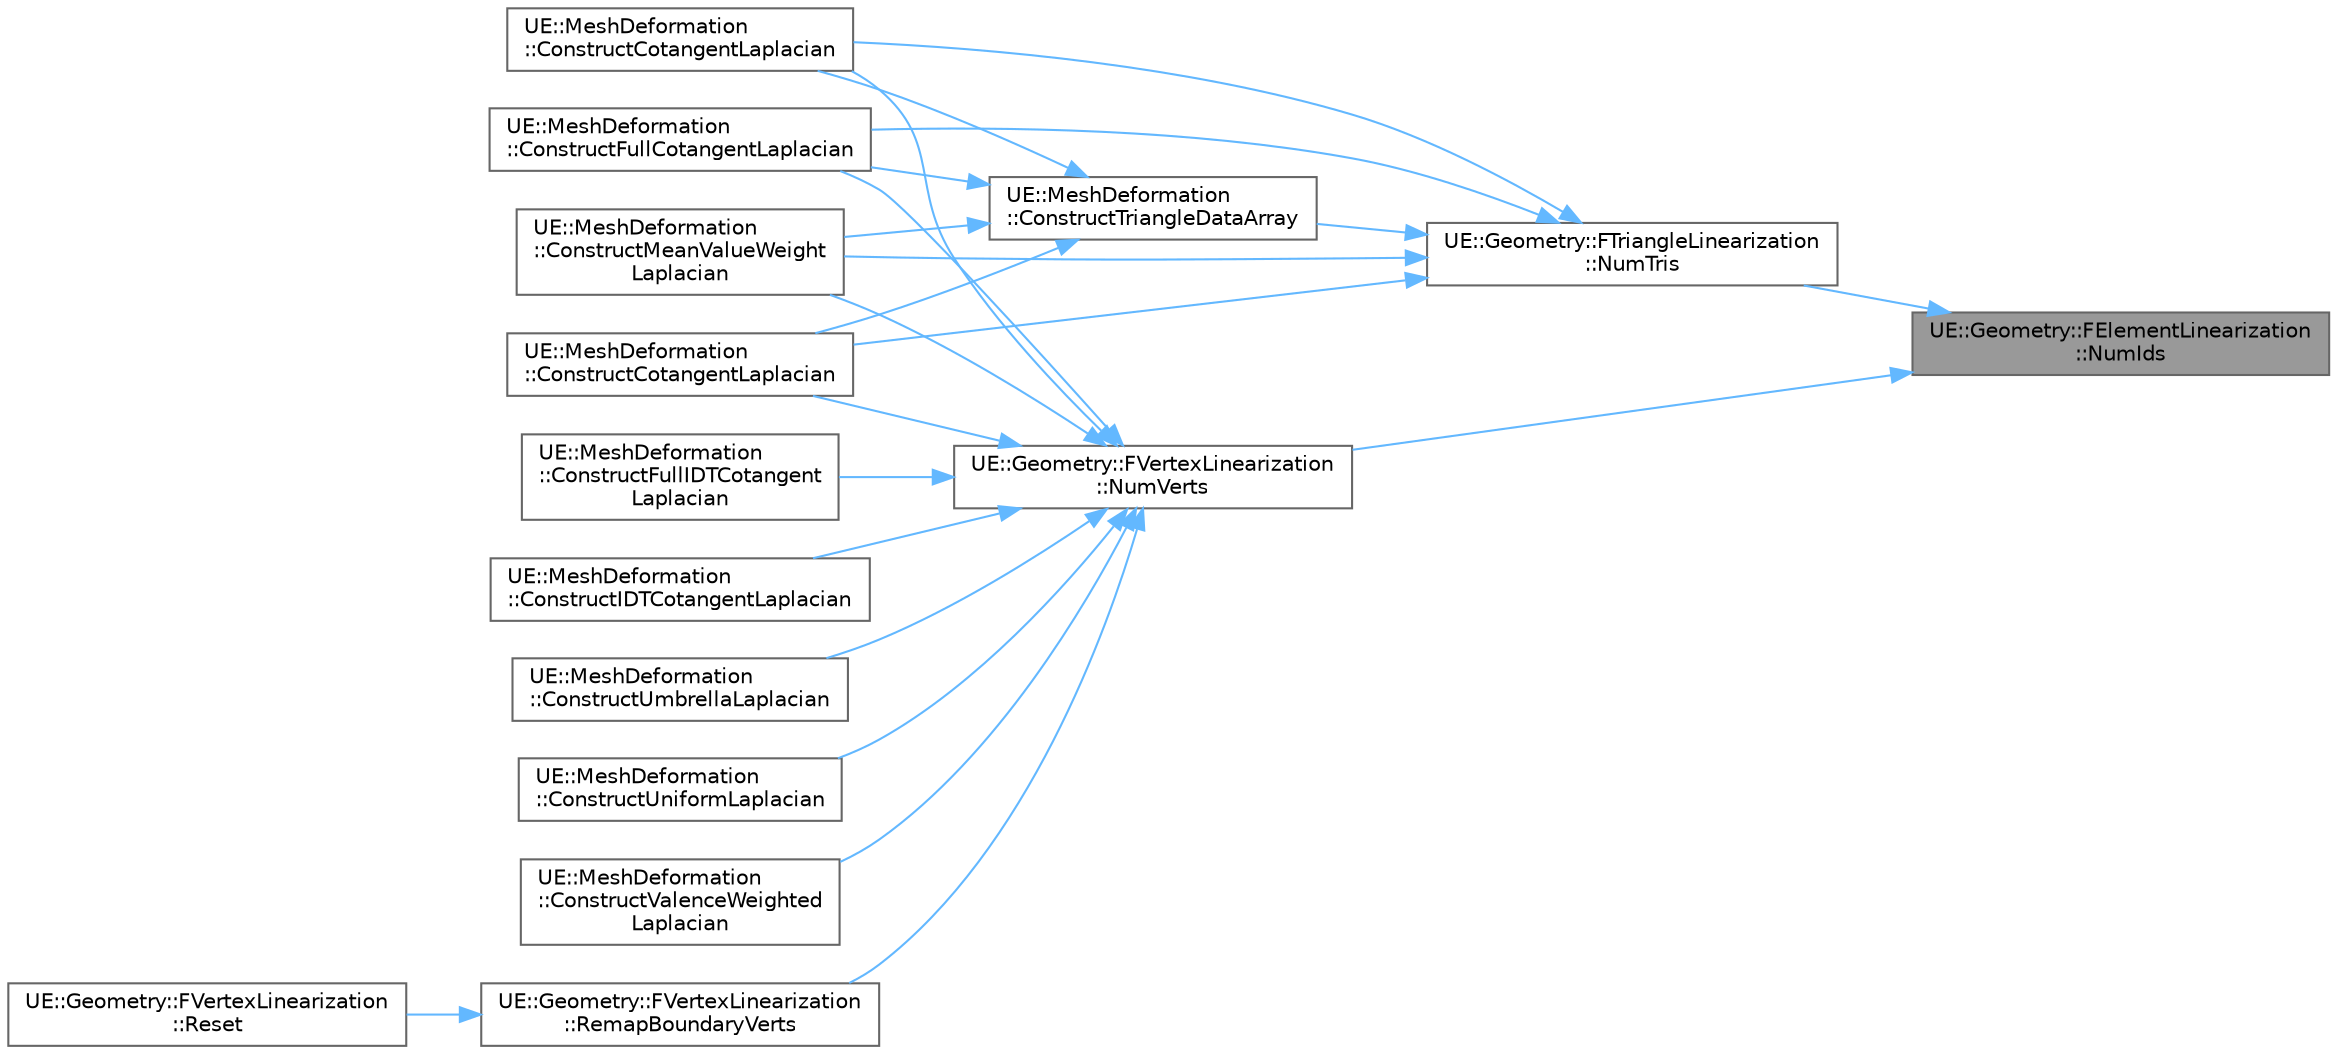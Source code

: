 digraph "UE::Geometry::FElementLinearization::NumIds"
{
 // INTERACTIVE_SVG=YES
 // LATEX_PDF_SIZE
  bgcolor="transparent";
  edge [fontname=Helvetica,fontsize=10,labelfontname=Helvetica,labelfontsize=10];
  node [fontname=Helvetica,fontsize=10,shape=box,height=0.2,width=0.4];
  rankdir="RL";
  Node1 [id="Node000001",label="UE::Geometry::FElementLinearization\l::NumIds",height=0.2,width=0.4,color="gray40", fillcolor="grey60", style="filled", fontcolor="black",tooltip=" "];
  Node1 -> Node2 [id="edge1_Node000001_Node000002",dir="back",color="steelblue1",style="solid",tooltip=" "];
  Node2 [id="Node000002",label="UE::Geometry::FTriangleLinearization\l::NumTris",height=0.2,width=0.4,color="grey40", fillcolor="white", style="filled",URL="$db/dc2/classUE_1_1Geometry_1_1FTriangleLinearization.html#a7f201362ae36ce0d23be67fdc9fcbc53",tooltip=" "];
  Node2 -> Node3 [id="edge2_Node000002_Node000003",dir="back",color="steelblue1",style="solid",tooltip=" "];
  Node3 [id="Node000003",label="UE::MeshDeformation\l::ConstructCotangentLaplacian",height=0.2,width=0.4,color="grey40", fillcolor="white", style="filled",URL="$da/df1/namespaceUE_1_1MeshDeformation.html#abb5ba9e1b374edf6d77271067c602718",tooltip="Construct a sparse matrix representation using a cotangent-weighted Laplacian."];
  Node2 -> Node4 [id="edge3_Node000002_Node000004",dir="back",color="steelblue1",style="solid",tooltip=" "];
  Node4 [id="Node000004",label="UE::MeshDeformation\l::ConstructCotangentLaplacian",height=0.2,width=0.4,color="grey40", fillcolor="white", style="filled",URL="$da/df1/namespaceUE_1_1MeshDeformation.html#aaf997123f9e9bc9c6853c6ba0330b986",tooltip="Construct a sparse matrix representation using a pre-multiplied cotangent-weighted Laplacian."];
  Node2 -> Node5 [id="edge4_Node000002_Node000005",dir="back",color="steelblue1",style="solid",tooltip=" "];
  Node5 [id="Node000005",label="UE::MeshDeformation\l::ConstructFullCotangentLaplacian",height=0.2,width=0.4,color="grey40", fillcolor="white", style="filled",URL="$da/df1/namespaceUE_1_1MeshDeformation.html#ae792924418f806431fc29afa28c3716f",tooltip="Construct sparse Cotangent Laplacian matrix."];
  Node2 -> Node6 [id="edge5_Node000002_Node000006",dir="back",color="steelblue1",style="solid",tooltip=" "];
  Node6 [id="Node000006",label="UE::MeshDeformation\l::ConstructMeanValueWeight\lLaplacian",height=0.2,width=0.4,color="grey40", fillcolor="white", style="filled",URL="$da/df1/namespaceUE_1_1MeshDeformation.html#a8cfb166d2dee288b2c69e7a3942f1f16",tooltip="Construct a sparse matrix representation using a meanvalue-weighted Laplacian."];
  Node2 -> Node7 [id="edge6_Node000002_Node000007",dir="back",color="steelblue1",style="solid",tooltip=" "];
  Node7 [id="Node000007",label="UE::MeshDeformation\l::ConstructTriangleDataArray",height=0.2,width=0.4,color="grey40", fillcolor="white", style="filled",URL="$da/df1/namespaceUE_1_1MeshDeformation.html#ad8780349428dfee6b9e4c2b338ee5ffc",tooltip="Return and array in triangle order that holds the per-triangle derived data needed."];
  Node7 -> Node3 [id="edge7_Node000007_Node000003",dir="back",color="steelblue1",style="solid",tooltip=" "];
  Node7 -> Node4 [id="edge8_Node000007_Node000004",dir="back",color="steelblue1",style="solid",tooltip=" "];
  Node7 -> Node5 [id="edge9_Node000007_Node000005",dir="back",color="steelblue1",style="solid",tooltip=" "];
  Node7 -> Node6 [id="edge10_Node000007_Node000006",dir="back",color="steelblue1",style="solid",tooltip=" "];
  Node1 -> Node8 [id="edge11_Node000001_Node000008",dir="back",color="steelblue1",style="solid",tooltip=" "];
  Node8 [id="Node000008",label="UE::Geometry::FVertexLinearization\l::NumVerts",height=0.2,width=0.4,color="grey40", fillcolor="white", style="filled",URL="$d8/df4/classUE_1_1Geometry_1_1FVertexLinearization.html#ad948a26e1201d2f01d81a486ffd17cc5",tooltip=" "];
  Node8 -> Node3 [id="edge12_Node000008_Node000003",dir="back",color="steelblue1",style="solid",tooltip=" "];
  Node8 -> Node4 [id="edge13_Node000008_Node000004",dir="back",color="steelblue1",style="solid",tooltip=" "];
  Node8 -> Node5 [id="edge14_Node000008_Node000005",dir="back",color="steelblue1",style="solid",tooltip=" "];
  Node8 -> Node9 [id="edge15_Node000008_Node000009",dir="back",color="steelblue1",style="solid",tooltip=" "];
  Node9 [id="Node000009",label="UE::MeshDeformation\l::ConstructFullIDTCotangent\lLaplacian",height=0.2,width=0.4,color="grey40", fillcolor="white", style="filled",URL="$da/df1/namespaceUE_1_1MeshDeformation.html#a65dc6e343bd575c6673bf8c0b482ffde",tooltip="Use intrinsic Delaunay mesh to construct sparse Cotangent Laplacian matrix."];
  Node8 -> Node10 [id="edge16_Node000008_Node000010",dir="back",color="steelblue1",style="solid",tooltip=" "];
  Node10 [id="Node000010",label="UE::MeshDeformation\l::ConstructIDTCotangentLaplacian",height=0.2,width=0.4,color="grey40", fillcolor="white", style="filled",URL="$da/df1/namespaceUE_1_1MeshDeformation.html#ad7e9fddf45aa4a169e3cec1788bd8eee",tooltip="Construct a sparse matrix representation using a pre-multiplied cotangent-weighted Laplacian,..."];
  Node8 -> Node6 [id="edge17_Node000008_Node000006",dir="back",color="steelblue1",style="solid",tooltip=" "];
  Node8 -> Node11 [id="edge18_Node000008_Node000011",dir="back",color="steelblue1",style="solid",tooltip=" "];
  Node11 [id="Node000011",label="UE::MeshDeformation\l::ConstructUmbrellaLaplacian",height=0.2,width=0.4,color="grey40", fillcolor="white", style="filled",URL="$da/df1/namespaceUE_1_1MeshDeformation.html#a1e94c672286fff67d41a1398142f4827",tooltip="Construct a sparse matrix representation of an umbrella weighted Laplacian."];
  Node8 -> Node12 [id="edge19_Node000008_Node000012",dir="back",color="steelblue1",style="solid",tooltip=" "];
  Node12 [id="Node000012",label="UE::MeshDeformation\l::ConstructUniformLaplacian",height=0.2,width=0.4,color="grey40", fillcolor="white", style="filled",URL="$da/df1/namespaceUE_1_1MeshDeformation.html#a694b1bb9f614a1046908e13b7315c5f7",tooltip="Construct a sparse matrix representation of a uniform weighted Laplacian."];
  Node8 -> Node13 [id="edge20_Node000008_Node000013",dir="back",color="steelblue1",style="solid",tooltip=" "];
  Node13 [id="Node000013",label="UE::MeshDeformation\l::ConstructValenceWeighted\lLaplacian",height=0.2,width=0.4,color="grey40", fillcolor="white", style="filled",URL="$da/df1/namespaceUE_1_1MeshDeformation.html#a7f0420ccd091c996034cc49e0c4c8ee2",tooltip="Construct a sparse matrix representation of a valence-weighted Laplacian."];
  Node8 -> Node14 [id="edge21_Node000008_Node000014",dir="back",color="steelblue1",style="solid",tooltip=" "];
  Node14 [id="Node000014",label="UE::Geometry::FVertexLinearization\l::RemapBoundaryVerts",height=0.2,width=0.4,color="grey40", fillcolor="white", style="filled",URL="$d8/df4/classUE_1_1Geometry_1_1FVertexLinearization.html#a0b0c5516b73379ecc11a4f2ad9d00af2",tooltip=" "];
  Node14 -> Node15 [id="edge22_Node000014_Node000015",dir="back",color="steelblue1",style="solid",tooltip=" "];
  Node15 [id="Node000015",label="UE::Geometry::FVertexLinearization\l::Reset",height=0.2,width=0.4,color="grey40", fillcolor="white", style="filled",URL="$d8/df4/classUE_1_1Geometry_1_1FVertexLinearization.html#a9a2c0ec95a622b43382f20fdf1cd1634",tooltip=" "];
}
